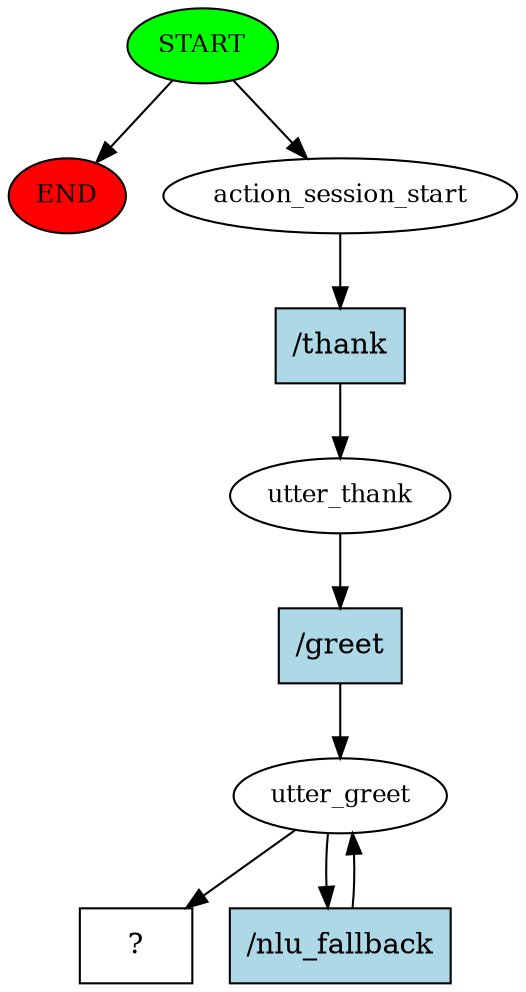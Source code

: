 digraph  {
0 [class="start active", fillcolor=green, fontsize=12, label=START, style=filled];
"-1" [class=end, fillcolor=red, fontsize=12, label=END, style=filled];
1 [class=active, fontsize=12, label=action_session_start];
2 [class=active, fontsize=12, label=utter_thank];
3 [class=active, fontsize=12, label=utter_greet];
5 [class="intent dashed active", label="  ?  ", shape=rect];
6 [class="intent active", fillcolor=lightblue, label="/thank", shape=rect, style=filled];
7 [class="intent active", fillcolor=lightblue, label="/greet", shape=rect, style=filled];
8 [class="intent active", fillcolor=lightblue, label="/nlu_fallback", shape=rect, style=filled];
0 -> "-1"  [class="", key=NONE, label=""];
0 -> 1  [class=active, key=NONE, label=""];
1 -> 6  [class=active, key=0];
2 -> 7  [class=active, key=0];
3 -> 5  [class=active, key=NONE, label=""];
3 -> 8  [class=active, key=0];
6 -> 2  [class=active, key=0];
7 -> 3  [class=active, key=0];
8 -> 3  [class=active, key=0];
}
